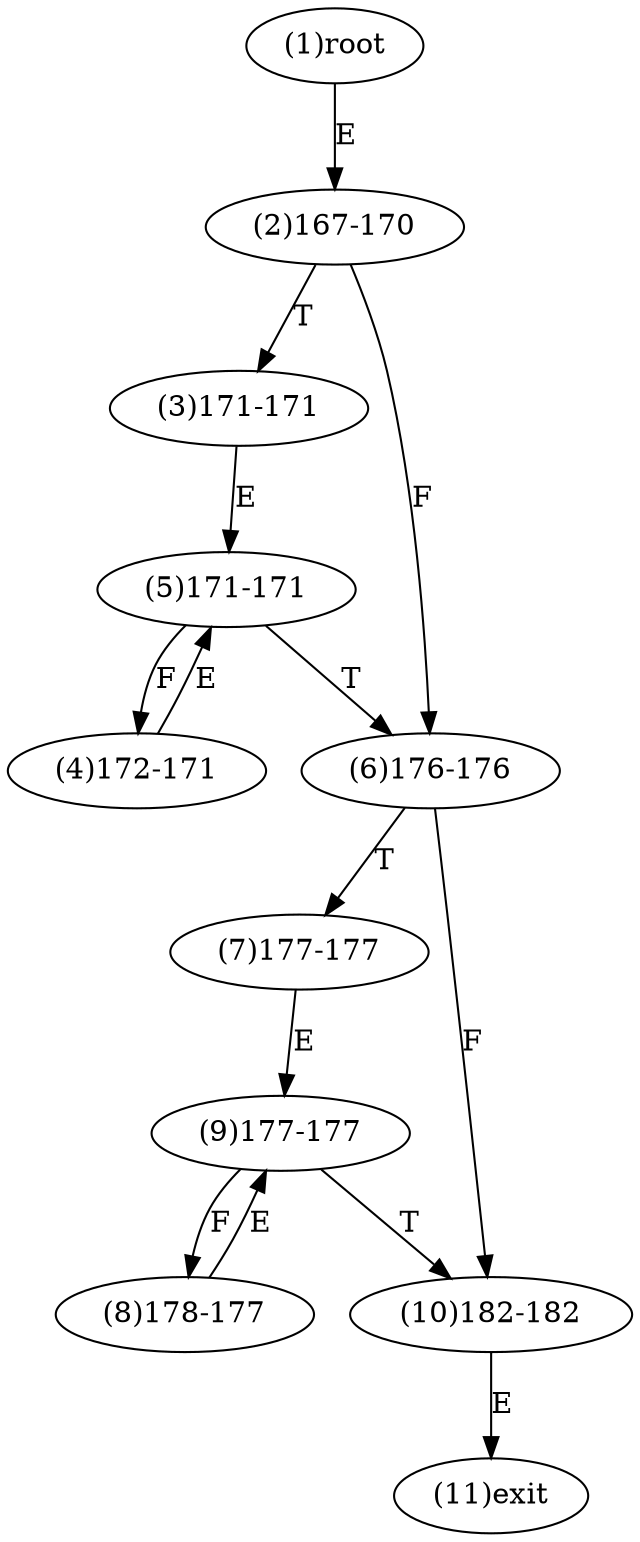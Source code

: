 digraph "" { 
1[ label="(1)root"];
2[ label="(2)167-170"];
3[ label="(3)171-171"];
4[ label="(4)172-171"];
5[ label="(5)171-171"];
6[ label="(6)176-176"];
7[ label="(7)177-177"];
8[ label="(8)178-177"];
9[ label="(9)177-177"];
10[ label="(10)182-182"];
11[ label="(11)exit"];
1->2[ label="E"];
2->6[ label="F"];
2->3[ label="T"];
3->5[ label="E"];
4->5[ label="E"];
5->4[ label="F"];
5->6[ label="T"];
6->10[ label="F"];
6->7[ label="T"];
7->9[ label="E"];
8->9[ label="E"];
9->8[ label="F"];
9->10[ label="T"];
10->11[ label="E"];
}